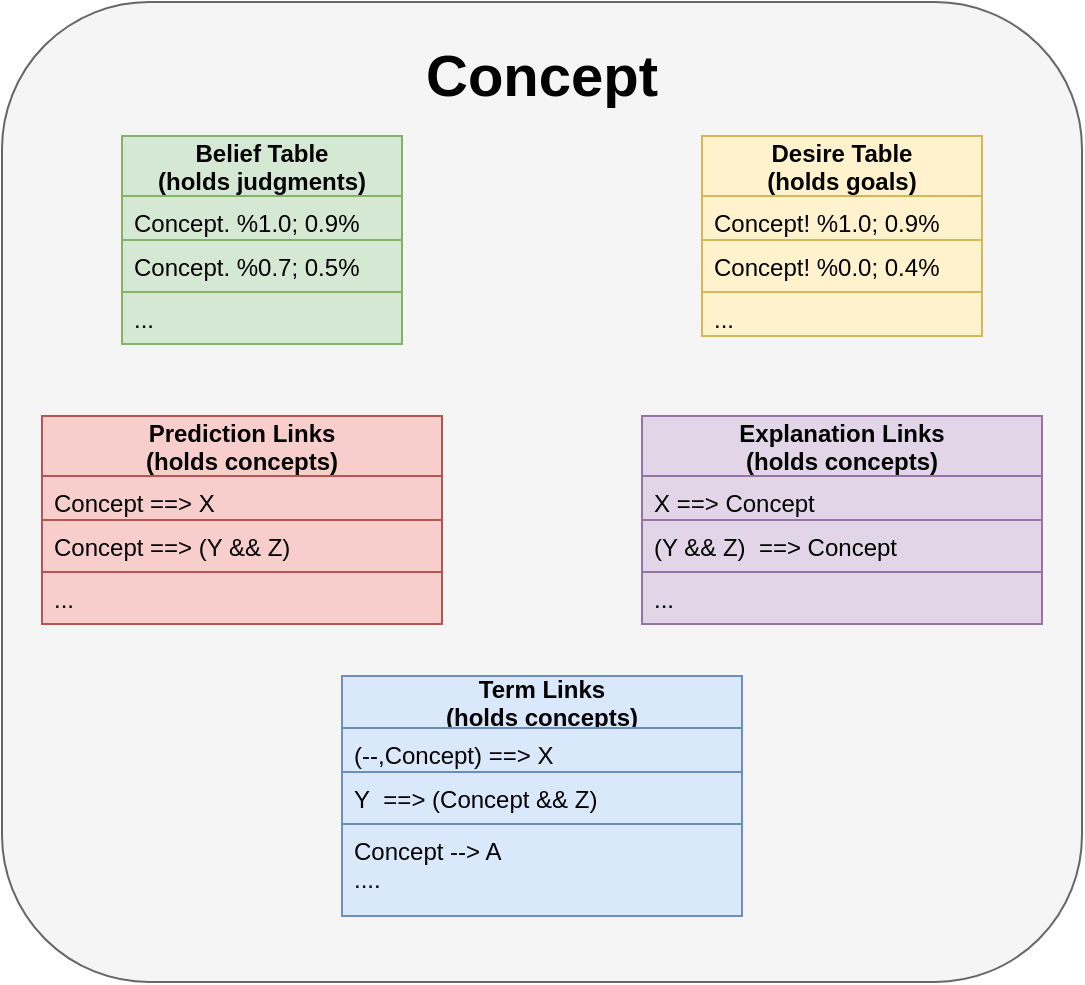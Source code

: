 <mxfile version="14.7.0" type="device"><diagram id="w7f5sULCflXGYujnPXfH" name="Page-1"><mxGraphModel dx="1422" dy="751" grid="1" gridSize="10" guides="1" tooltips="1" connect="1" arrows="1" fold="1" page="1" pageScale="1" pageWidth="850" pageHeight="1100" math="0" shadow="0"><root><mxCell id="0"/><mxCell id="1" parent="0"/><mxCell id="xPUmJTJbTsdCuK0HEz1x-1" value="" style="rounded=1;whiteSpace=wrap;html=1;fillColor=#f5f5f5;strokeColor=#666666;fontColor=#333333;" parent="1" vertex="1"><mxGeometry x="170" y="100" width="540" height="490" as="geometry"/></mxCell><mxCell id="xPUmJTJbTsdCuK0HEz1x-2" value="&lt;p style=&quot;line-height: 90%&quot;&gt;&lt;b&gt;&lt;font style=&quot;font-size: 29px&quot;&gt;Concept&lt;/font&gt;&lt;/b&gt;&lt;/p&gt;" style="text;html=1;strokeColor=none;fillColor=none;align=center;verticalAlign=middle;whiteSpace=wrap;rounded=0;" parent="1" vertex="1"><mxGeometry x="340" y="130" width="200" height="20" as="geometry"/></mxCell><mxCell id="xPUmJTJbTsdCuK0HEz1x-7" value="&#xA;&#xA;&#xA;Belief Table&#xA;(holds judgments)&#xA;&#xA;&#xA;" style="swimlane;fontStyle=1;childLayout=stackLayout;horizontal=1;startSize=30;fillColor=#d5e8d4;horizontalStack=0;resizeParent=1;resizeParentMax=0;resizeLast=0;collapsible=1;marginBottom=0;strokeColor=#82b366;" parent="1" vertex="1"><mxGeometry x="230" y="167" width="140" height="104" as="geometry"/></mxCell><mxCell id="xPUmJTJbTsdCuK0HEz1x-8" value="Concept. %1.0; 0.9%" style="text;strokeColor=#82b366;fillColor=#d5e8d4;align=left;verticalAlign=top;spacingLeft=4;spacingRight=4;overflow=hidden;rotatable=0;points=[[0,0.5],[1,0.5]];portConstraint=eastwest;fontStyle=0" parent="xPUmJTJbTsdCuK0HEz1x-7" vertex="1"><mxGeometry y="30" width="140" height="22" as="geometry"/></mxCell><mxCell id="xPUmJTJbTsdCuK0HEz1x-9" value="Concept. %0.7; 0.5%" style="text;strokeColor=#82b366;fillColor=#d5e8d4;align=left;verticalAlign=top;spacingLeft=4;spacingRight=4;overflow=hidden;rotatable=0;points=[[0,0.5],[1,0.5]];portConstraint=eastwest;" parent="xPUmJTJbTsdCuK0HEz1x-7" vertex="1"><mxGeometry y="52" width="140" height="26" as="geometry"/></mxCell><mxCell id="xPUmJTJbTsdCuK0HEz1x-10" value="..." style="text;strokeColor=#82b366;fillColor=#d5e8d4;align=left;verticalAlign=top;spacingLeft=4;spacingRight=4;overflow=hidden;rotatable=0;points=[[0,0.5],[1,0.5]];portConstraint=eastwest;" parent="xPUmJTJbTsdCuK0HEz1x-7" vertex="1"><mxGeometry y="78" width="140" height="26" as="geometry"/></mxCell><mxCell id="xPUmJTJbTsdCuK0HEz1x-11" value="&#xA;Desire Table&#xA;(holds goals)&#xA;" style="swimlane;fontStyle=1;childLayout=stackLayout;horizontal=1;startSize=30;fillColor=#fff2cc;horizontalStack=0;resizeParent=1;resizeParentMax=0;resizeLast=0;collapsible=1;marginBottom=0;strokeColor=#d6b656;" parent="1" vertex="1"><mxGeometry x="520" y="167" width="140" height="100" as="geometry"/></mxCell><mxCell id="xPUmJTJbTsdCuK0HEz1x-12" value="Concept! %1.0; 0.9%" style="text;strokeColor=#d6b656;fillColor=#fff2cc;align=left;verticalAlign=top;spacingLeft=4;spacingRight=4;overflow=hidden;rotatable=0;points=[[0,0.5],[1,0.5]];portConstraint=eastwest;" parent="xPUmJTJbTsdCuK0HEz1x-11" vertex="1"><mxGeometry y="30" width="140" height="22" as="geometry"/></mxCell><mxCell id="xPUmJTJbTsdCuK0HEz1x-13" value="Concept! %0.0; 0.4%" style="text;strokeColor=#d6b656;fillColor=#fff2cc;align=left;verticalAlign=top;spacingLeft=4;spacingRight=4;overflow=hidden;rotatable=0;points=[[0,0.5],[1,0.5]];portConstraint=eastwest;" parent="xPUmJTJbTsdCuK0HEz1x-11" vertex="1"><mxGeometry y="52" width="140" height="26" as="geometry"/></mxCell><mxCell id="xPUmJTJbTsdCuK0HEz1x-14" value="..." style="text;strokeColor=#d6b656;fillColor=#fff2cc;align=left;verticalAlign=top;spacingLeft=4;spacingRight=4;overflow=hidden;rotatable=0;points=[[0,0.5],[1,0.5]];portConstraint=eastwest;" parent="xPUmJTJbTsdCuK0HEz1x-11" vertex="1"><mxGeometry y="78" width="140" height="22" as="geometry"/></mxCell><mxCell id="xPUmJTJbTsdCuK0HEz1x-17" value="&#xA;Prediction Links&#xA;(holds concepts)&#xA;" style="swimlane;fontStyle=1;childLayout=stackLayout;horizontal=1;startSize=30;fillColor=#f8cecc;horizontalStack=0;resizeParent=1;resizeParentMax=0;resizeLast=0;collapsible=1;marginBottom=0;strokeColor=#b85450;" parent="1" vertex="1"><mxGeometry x="190" y="307" width="200" height="104" as="geometry"/></mxCell><mxCell id="xPUmJTJbTsdCuK0HEz1x-18" value="Concept ==&gt; X" style="text;strokeColor=#b85450;fillColor=#f8cecc;align=left;verticalAlign=top;spacingLeft=4;spacingRight=4;overflow=hidden;rotatable=0;points=[[0,0.5],[1,0.5]];portConstraint=eastwest;fontStyle=0" parent="xPUmJTJbTsdCuK0HEz1x-17" vertex="1"><mxGeometry y="30" width="200" height="22" as="geometry"/></mxCell><mxCell id="xPUmJTJbTsdCuK0HEz1x-19" value="Concept ==&gt; (Y &amp;&amp; Z)" style="text;strokeColor=#b85450;fillColor=#f8cecc;align=left;verticalAlign=top;spacingLeft=4;spacingRight=4;overflow=hidden;rotatable=0;points=[[0,0.5],[1,0.5]];portConstraint=eastwest;" parent="xPUmJTJbTsdCuK0HEz1x-17" vertex="1"><mxGeometry y="52" width="200" height="26" as="geometry"/></mxCell><mxCell id="xPUmJTJbTsdCuK0HEz1x-20" value="..." style="text;strokeColor=#b85450;fillColor=#f8cecc;align=left;verticalAlign=top;spacingLeft=4;spacingRight=4;overflow=hidden;rotatable=0;points=[[0,0.5],[1,0.5]];portConstraint=eastwest;" parent="xPUmJTJbTsdCuK0HEz1x-17" vertex="1"><mxGeometry y="78" width="200" height="26" as="geometry"/></mxCell><mxCell id="xPUmJTJbTsdCuK0HEz1x-22" value="&#xA;Explanation Links&#xA;(holds concepts)&#xA;" style="swimlane;fontStyle=1;childLayout=stackLayout;horizontal=1;startSize=30;fillColor=#e1d5e7;horizontalStack=0;resizeParent=1;resizeParentMax=0;resizeLast=0;collapsible=1;marginBottom=0;strokeColor=#9673a6;" parent="1" vertex="1"><mxGeometry x="490" y="307" width="200" height="104" as="geometry"/></mxCell><mxCell id="xPUmJTJbTsdCuK0HEz1x-23" value="X ==&gt; Concept" style="text;strokeColor=#9673a6;fillColor=#e1d5e7;align=left;verticalAlign=top;spacingLeft=4;spacingRight=4;overflow=hidden;rotatable=0;points=[[0,0.5],[1,0.5]];portConstraint=eastwest;fontStyle=0" parent="xPUmJTJbTsdCuK0HEz1x-22" vertex="1"><mxGeometry y="30" width="200" height="22" as="geometry"/></mxCell><mxCell id="xPUmJTJbTsdCuK0HEz1x-24" value="(Y &amp;&amp; Z)  ==&gt; Concept" style="text;strokeColor=#9673a6;fillColor=#e1d5e7;align=left;verticalAlign=top;spacingLeft=4;spacingRight=4;overflow=hidden;rotatable=0;points=[[0,0.5],[1,0.5]];portConstraint=eastwest;" parent="xPUmJTJbTsdCuK0HEz1x-22" vertex="1"><mxGeometry y="52" width="200" height="26" as="geometry"/></mxCell><mxCell id="xPUmJTJbTsdCuK0HEz1x-25" value="..." style="text;strokeColor=#9673a6;fillColor=#e1d5e7;align=left;verticalAlign=top;spacingLeft=4;spacingRight=4;overflow=hidden;rotatable=0;points=[[0,0.5],[1,0.5]];portConstraint=eastwest;" parent="xPUmJTJbTsdCuK0HEz1x-22" vertex="1"><mxGeometry y="78" width="200" height="26" as="geometry"/></mxCell><mxCell id="xPUmJTJbTsdCuK0HEz1x-26" value="&#xA;Term Links&#xA;(holds concepts)&#xA;" style="swimlane;fontStyle=1;childLayout=stackLayout;horizontal=1;startSize=26;fillColor=#dae8fc;horizontalStack=0;resizeParent=1;resizeParentMax=0;resizeLast=0;collapsible=1;marginBottom=0;strokeColor=#6c8ebf;" parent="1" vertex="1"><mxGeometry x="340" y="437" width="200" height="120" as="geometry"/></mxCell><mxCell id="xPUmJTJbTsdCuK0HEz1x-27" value="(--,Concept) ==&gt; X" style="text;strokeColor=#6c8ebf;fillColor=#dae8fc;align=left;verticalAlign=top;spacingLeft=4;spacingRight=4;overflow=hidden;rotatable=0;points=[[0,0.5],[1,0.5]];portConstraint=eastwest;fontStyle=0" parent="xPUmJTJbTsdCuK0HEz1x-26" vertex="1"><mxGeometry y="26" width="200" height="22" as="geometry"/></mxCell><mxCell id="xPUmJTJbTsdCuK0HEz1x-28" value="Y  ==&gt; (Concept &amp;&amp; Z)" style="text;strokeColor=#6c8ebf;fillColor=#dae8fc;align=left;verticalAlign=top;spacingLeft=4;spacingRight=4;overflow=hidden;rotatable=0;points=[[0,0.5],[1,0.5]];portConstraint=eastwest;" parent="xPUmJTJbTsdCuK0HEz1x-26" vertex="1"><mxGeometry y="48" width="200" height="26" as="geometry"/></mxCell><mxCell id="xPUmJTJbTsdCuK0HEz1x-29" value="Concept --&gt; A&#xA;....&#xA;" style="text;strokeColor=#6c8ebf;fillColor=#dae8fc;align=left;verticalAlign=top;spacingLeft=4;spacingRight=4;overflow=hidden;rotatable=0;points=[[0,0.5],[1,0.5]];portConstraint=eastwest;" parent="xPUmJTJbTsdCuK0HEz1x-26" vertex="1"><mxGeometry y="74" width="200" height="46" as="geometry"/></mxCell></root></mxGraphModel></diagram></mxfile>